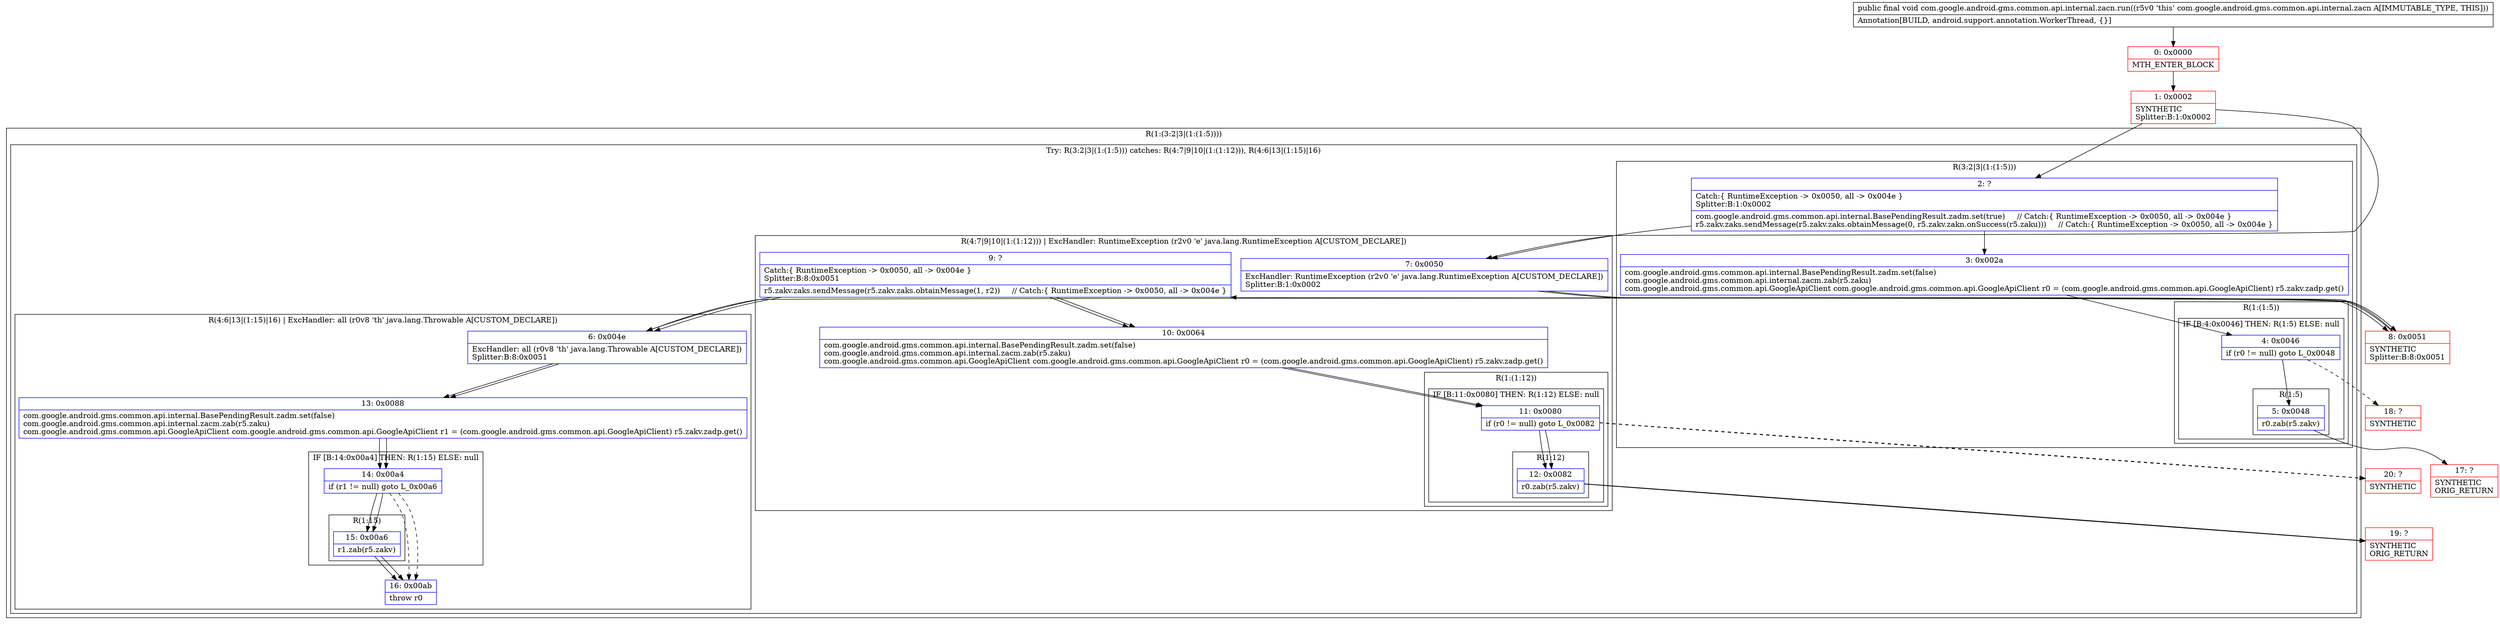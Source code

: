 digraph "CFG forcom.google.android.gms.common.api.internal.zacn.run()V" {
subgraph cluster_Region_946973763 {
label = "R(1:(3:2|3|(1:(1:5))))";
node [shape=record,color=blue];
subgraph cluster_TryCatchRegion_1923522163 {
label = "Try: R(3:2|3|(1:(1:5))) catches: R(4:7|9|10|(1:(1:12))), R(4:6|13|(1:15)|16)";
node [shape=record,color=blue];
subgraph cluster_Region_709450735 {
label = "R(3:2|3|(1:(1:5)))";
node [shape=record,color=blue];
Node_2 [shape=record,label="{2\:\ ?|Catch:\{ RuntimeException \-\> 0x0050, all \-\> 0x004e \}\lSplitter:B:1:0x0002\l|com.google.android.gms.common.api.internal.BasePendingResult.zadm.set(true)     \/\/ Catch:\{ RuntimeException \-\> 0x0050, all \-\> 0x004e \}\lr5.zakv.zaks.sendMessage(r5.zakv.zaks.obtainMessage(0, r5.zakv.zakn.onSuccess(r5.zaku)))     \/\/ Catch:\{ RuntimeException \-\> 0x0050, all \-\> 0x004e \}\l}"];
Node_3 [shape=record,label="{3\:\ 0x002a|com.google.android.gms.common.api.internal.BasePendingResult.zadm.set(false)\lcom.google.android.gms.common.api.internal.zacm.zab(r5.zaku)\lcom.google.android.gms.common.api.GoogleApiClient com.google.android.gms.common.api.GoogleApiClient r0 = (com.google.android.gms.common.api.GoogleApiClient) r5.zakv.zadp.get()\l}"];
subgraph cluster_Region_2097453074 {
label = "R(1:(1:5))";
node [shape=record,color=blue];
subgraph cluster_IfRegion_652056598 {
label = "IF [B:4:0x0046] THEN: R(1:5) ELSE: null";
node [shape=record,color=blue];
Node_4 [shape=record,label="{4\:\ 0x0046|if (r0 != null) goto L_0x0048\l}"];
subgraph cluster_Region_33666432 {
label = "R(1:5)";
node [shape=record,color=blue];
Node_5 [shape=record,label="{5\:\ 0x0048|r0.zab(r5.zakv)\l}"];
}
}
}
}
subgraph cluster_Region_257684101 {
label = "R(4:7|9|10|(1:(1:12))) | ExcHandler: RuntimeException (r2v0 'e' java.lang.RuntimeException A[CUSTOM_DECLARE])\l";
node [shape=record,color=blue];
Node_7 [shape=record,label="{7\:\ 0x0050|ExcHandler: RuntimeException (r2v0 'e' java.lang.RuntimeException A[CUSTOM_DECLARE])\lSplitter:B:1:0x0002\l}"];
Node_9 [shape=record,label="{9\:\ ?|Catch:\{ RuntimeException \-\> 0x0050, all \-\> 0x004e \}\lSplitter:B:8:0x0051\l|r5.zakv.zaks.sendMessage(r5.zakv.zaks.obtainMessage(1, r2))     \/\/ Catch:\{ RuntimeException \-\> 0x0050, all \-\> 0x004e \}\l}"];
Node_10 [shape=record,label="{10\:\ 0x0064|com.google.android.gms.common.api.internal.BasePendingResult.zadm.set(false)\lcom.google.android.gms.common.api.internal.zacm.zab(r5.zaku)\lcom.google.android.gms.common.api.GoogleApiClient com.google.android.gms.common.api.GoogleApiClient r0 = (com.google.android.gms.common.api.GoogleApiClient) r5.zakv.zadp.get()\l}"];
subgraph cluster_Region_502787655 {
label = "R(1:(1:12))";
node [shape=record,color=blue];
subgraph cluster_IfRegion_1827876600 {
label = "IF [B:11:0x0080] THEN: R(1:12) ELSE: null";
node [shape=record,color=blue];
Node_11 [shape=record,label="{11\:\ 0x0080|if (r0 != null) goto L_0x0082\l}"];
subgraph cluster_Region_2123661379 {
label = "R(1:12)";
node [shape=record,color=blue];
Node_12 [shape=record,label="{12\:\ 0x0082|r0.zab(r5.zakv)\l}"];
}
}
}
}
subgraph cluster_Region_1441480318 {
label = "R(4:6|13|(1:15)|16) | ExcHandler: all (r0v8 'th' java.lang.Throwable A[CUSTOM_DECLARE])\l";
node [shape=record,color=blue];
Node_6 [shape=record,label="{6\:\ 0x004e|ExcHandler: all (r0v8 'th' java.lang.Throwable A[CUSTOM_DECLARE])\lSplitter:B:8:0x0051\l}"];
Node_13 [shape=record,label="{13\:\ 0x0088|com.google.android.gms.common.api.internal.BasePendingResult.zadm.set(false)\lcom.google.android.gms.common.api.internal.zacm.zab(r5.zaku)\lcom.google.android.gms.common.api.GoogleApiClient com.google.android.gms.common.api.GoogleApiClient r1 = (com.google.android.gms.common.api.GoogleApiClient) r5.zakv.zadp.get()\l}"];
subgraph cluster_IfRegion_91500956 {
label = "IF [B:14:0x00a4] THEN: R(1:15) ELSE: null";
node [shape=record,color=blue];
Node_14 [shape=record,label="{14\:\ 0x00a4|if (r1 != null) goto L_0x00a6\l}"];
subgraph cluster_Region_1887783716 {
label = "R(1:15)";
node [shape=record,color=blue];
Node_15 [shape=record,label="{15\:\ 0x00a6|r1.zab(r5.zakv)\l}"];
}
}
Node_16 [shape=record,label="{16\:\ 0x00ab|throw r0\l}"];
}
}
}
subgraph cluster_Region_257684101 {
label = "R(4:7|9|10|(1:(1:12))) | ExcHandler: RuntimeException (r2v0 'e' java.lang.RuntimeException A[CUSTOM_DECLARE])\l";
node [shape=record,color=blue];
Node_7 [shape=record,label="{7\:\ 0x0050|ExcHandler: RuntimeException (r2v0 'e' java.lang.RuntimeException A[CUSTOM_DECLARE])\lSplitter:B:1:0x0002\l}"];
Node_9 [shape=record,label="{9\:\ ?|Catch:\{ RuntimeException \-\> 0x0050, all \-\> 0x004e \}\lSplitter:B:8:0x0051\l|r5.zakv.zaks.sendMessage(r5.zakv.zaks.obtainMessage(1, r2))     \/\/ Catch:\{ RuntimeException \-\> 0x0050, all \-\> 0x004e \}\l}"];
Node_10 [shape=record,label="{10\:\ 0x0064|com.google.android.gms.common.api.internal.BasePendingResult.zadm.set(false)\lcom.google.android.gms.common.api.internal.zacm.zab(r5.zaku)\lcom.google.android.gms.common.api.GoogleApiClient com.google.android.gms.common.api.GoogleApiClient r0 = (com.google.android.gms.common.api.GoogleApiClient) r5.zakv.zadp.get()\l}"];
subgraph cluster_Region_502787655 {
label = "R(1:(1:12))";
node [shape=record,color=blue];
subgraph cluster_IfRegion_1827876600 {
label = "IF [B:11:0x0080] THEN: R(1:12) ELSE: null";
node [shape=record,color=blue];
Node_11 [shape=record,label="{11\:\ 0x0080|if (r0 != null) goto L_0x0082\l}"];
subgraph cluster_Region_2123661379 {
label = "R(1:12)";
node [shape=record,color=blue];
Node_12 [shape=record,label="{12\:\ 0x0082|r0.zab(r5.zakv)\l}"];
}
}
}
}
subgraph cluster_Region_1441480318 {
label = "R(4:6|13|(1:15)|16) | ExcHandler: all (r0v8 'th' java.lang.Throwable A[CUSTOM_DECLARE])\l";
node [shape=record,color=blue];
Node_6 [shape=record,label="{6\:\ 0x004e|ExcHandler: all (r0v8 'th' java.lang.Throwable A[CUSTOM_DECLARE])\lSplitter:B:8:0x0051\l}"];
Node_13 [shape=record,label="{13\:\ 0x0088|com.google.android.gms.common.api.internal.BasePendingResult.zadm.set(false)\lcom.google.android.gms.common.api.internal.zacm.zab(r5.zaku)\lcom.google.android.gms.common.api.GoogleApiClient com.google.android.gms.common.api.GoogleApiClient r1 = (com.google.android.gms.common.api.GoogleApiClient) r5.zakv.zadp.get()\l}"];
subgraph cluster_IfRegion_91500956 {
label = "IF [B:14:0x00a4] THEN: R(1:15) ELSE: null";
node [shape=record,color=blue];
Node_14 [shape=record,label="{14\:\ 0x00a4|if (r1 != null) goto L_0x00a6\l}"];
subgraph cluster_Region_1887783716 {
label = "R(1:15)";
node [shape=record,color=blue];
Node_15 [shape=record,label="{15\:\ 0x00a6|r1.zab(r5.zakv)\l}"];
}
}
Node_16 [shape=record,label="{16\:\ 0x00ab|throw r0\l}"];
}
Node_0 [shape=record,color=red,label="{0\:\ 0x0000|MTH_ENTER_BLOCK\l}"];
Node_1 [shape=record,color=red,label="{1\:\ 0x0002|SYNTHETIC\lSplitter:B:1:0x0002\l}"];
Node_8 [shape=record,color=red,label="{8\:\ 0x0051|SYNTHETIC\lSplitter:B:8:0x0051\l}"];
Node_17 [shape=record,color=red,label="{17\:\ ?|SYNTHETIC\lORIG_RETURN\l}"];
Node_18 [shape=record,color=red,label="{18\:\ ?|SYNTHETIC\l}"];
Node_19 [shape=record,color=red,label="{19\:\ ?|SYNTHETIC\lORIG_RETURN\l}"];
Node_20 [shape=record,color=red,label="{20\:\ ?|SYNTHETIC\l}"];
MethodNode[shape=record,label="{public final void com.google.android.gms.common.api.internal.zacn.run((r5v0 'this' com.google.android.gms.common.api.internal.zacn A[IMMUTABLE_TYPE, THIS]))  | Annotation[BUILD, android.support.annotation.WorkerThread, \{\}]\l}"];
MethodNode -> Node_0;
Node_2 -> Node_3;
Node_2 -> Node_7;
Node_3 -> Node_4;
Node_4 -> Node_5;
Node_4 -> Node_18[style=dashed];
Node_5 -> Node_17;
Node_7 -> Node_8;
Node_9 -> Node_10;
Node_9 -> Node_6;
Node_10 -> Node_11;
Node_11 -> Node_12;
Node_11 -> Node_20[style=dashed];
Node_12 -> Node_19;
Node_6 -> Node_13;
Node_13 -> Node_14;
Node_14 -> Node_15;
Node_14 -> Node_16[style=dashed];
Node_15 -> Node_16;
Node_7 -> Node_8;
Node_9 -> Node_10;
Node_9 -> Node_6;
Node_10 -> Node_11;
Node_11 -> Node_12;
Node_11 -> Node_20[style=dashed];
Node_12 -> Node_19;
Node_6 -> Node_13;
Node_13 -> Node_14;
Node_14 -> Node_15;
Node_14 -> Node_16[style=dashed];
Node_15 -> Node_16;
Node_0 -> Node_1;
Node_1 -> Node_2;
Node_1 -> Node_7;
Node_8 -> Node_9;
Node_8 -> Node_6;
}

